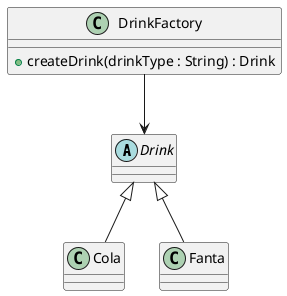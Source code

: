 @startuml

abstract class Drink
class Cola
class Fanta
class DrinkFactory

Drink ^-- Cola
Drink ^-- Fanta
DrinkFactory --> Drink

class DrinkFactory {
    + createDrink(drinkType : String) : Drink
}


@enduml